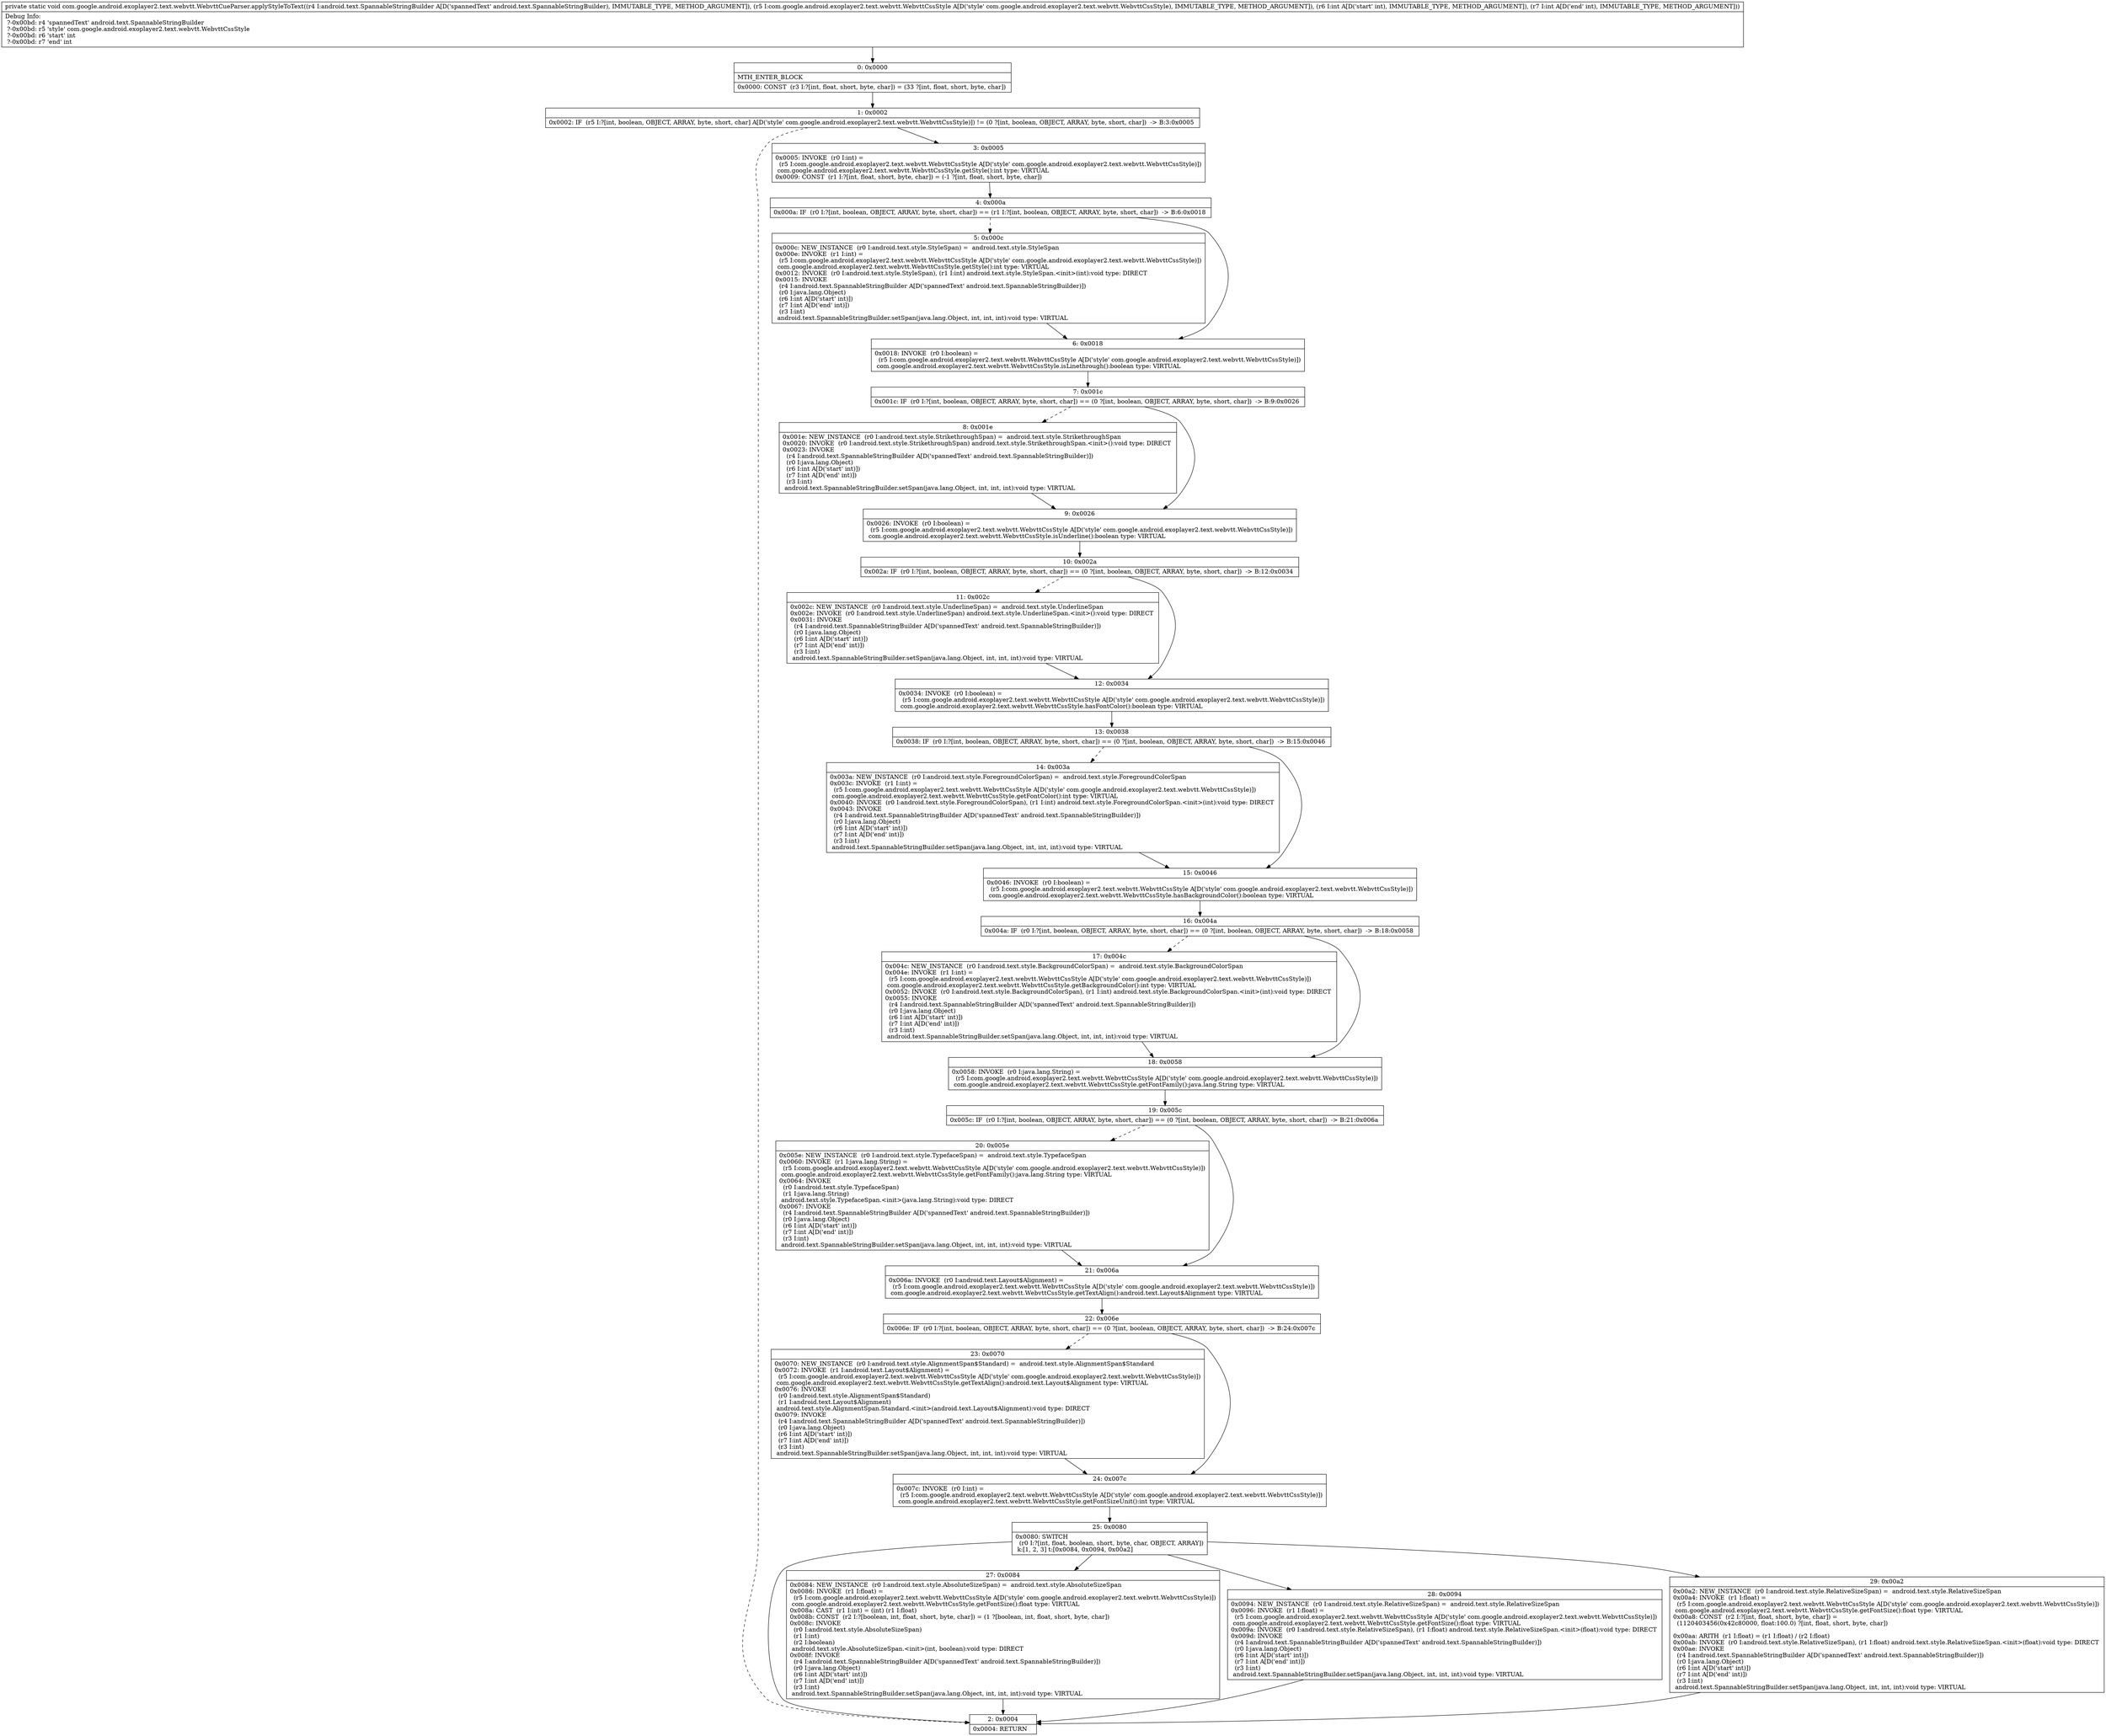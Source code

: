 digraph "CFG forcom.google.android.exoplayer2.text.webvtt.WebvttCueParser.applyStyleToText(Landroid\/text\/SpannableStringBuilder;Lcom\/google\/android\/exoplayer2\/text\/webvtt\/WebvttCssStyle;II)V" {
Node_0 [shape=record,label="{0\:\ 0x0000|MTH_ENTER_BLOCK\l|0x0000: CONST  (r3 I:?[int, float, short, byte, char]) = (33 ?[int, float, short, byte, char]) \l}"];
Node_1 [shape=record,label="{1\:\ 0x0002|0x0002: IF  (r5 I:?[int, boolean, OBJECT, ARRAY, byte, short, char] A[D('style' com.google.android.exoplayer2.text.webvtt.WebvttCssStyle)]) != (0 ?[int, boolean, OBJECT, ARRAY, byte, short, char])  \-\> B:3:0x0005 \l}"];
Node_2 [shape=record,label="{2\:\ 0x0004|0x0004: RETURN   \l}"];
Node_3 [shape=record,label="{3\:\ 0x0005|0x0005: INVOKE  (r0 I:int) = \l  (r5 I:com.google.android.exoplayer2.text.webvtt.WebvttCssStyle A[D('style' com.google.android.exoplayer2.text.webvtt.WebvttCssStyle)])\l com.google.android.exoplayer2.text.webvtt.WebvttCssStyle.getStyle():int type: VIRTUAL \l0x0009: CONST  (r1 I:?[int, float, short, byte, char]) = (\-1 ?[int, float, short, byte, char]) \l}"];
Node_4 [shape=record,label="{4\:\ 0x000a|0x000a: IF  (r0 I:?[int, boolean, OBJECT, ARRAY, byte, short, char]) == (r1 I:?[int, boolean, OBJECT, ARRAY, byte, short, char])  \-\> B:6:0x0018 \l}"];
Node_5 [shape=record,label="{5\:\ 0x000c|0x000c: NEW_INSTANCE  (r0 I:android.text.style.StyleSpan) =  android.text.style.StyleSpan \l0x000e: INVOKE  (r1 I:int) = \l  (r5 I:com.google.android.exoplayer2.text.webvtt.WebvttCssStyle A[D('style' com.google.android.exoplayer2.text.webvtt.WebvttCssStyle)])\l com.google.android.exoplayer2.text.webvtt.WebvttCssStyle.getStyle():int type: VIRTUAL \l0x0012: INVOKE  (r0 I:android.text.style.StyleSpan), (r1 I:int) android.text.style.StyleSpan.\<init\>(int):void type: DIRECT \l0x0015: INVOKE  \l  (r4 I:android.text.SpannableStringBuilder A[D('spannedText' android.text.SpannableStringBuilder)])\l  (r0 I:java.lang.Object)\l  (r6 I:int A[D('start' int)])\l  (r7 I:int A[D('end' int)])\l  (r3 I:int)\l android.text.SpannableStringBuilder.setSpan(java.lang.Object, int, int, int):void type: VIRTUAL \l}"];
Node_6 [shape=record,label="{6\:\ 0x0018|0x0018: INVOKE  (r0 I:boolean) = \l  (r5 I:com.google.android.exoplayer2.text.webvtt.WebvttCssStyle A[D('style' com.google.android.exoplayer2.text.webvtt.WebvttCssStyle)])\l com.google.android.exoplayer2.text.webvtt.WebvttCssStyle.isLinethrough():boolean type: VIRTUAL \l}"];
Node_7 [shape=record,label="{7\:\ 0x001c|0x001c: IF  (r0 I:?[int, boolean, OBJECT, ARRAY, byte, short, char]) == (0 ?[int, boolean, OBJECT, ARRAY, byte, short, char])  \-\> B:9:0x0026 \l}"];
Node_8 [shape=record,label="{8\:\ 0x001e|0x001e: NEW_INSTANCE  (r0 I:android.text.style.StrikethroughSpan) =  android.text.style.StrikethroughSpan \l0x0020: INVOKE  (r0 I:android.text.style.StrikethroughSpan) android.text.style.StrikethroughSpan.\<init\>():void type: DIRECT \l0x0023: INVOKE  \l  (r4 I:android.text.SpannableStringBuilder A[D('spannedText' android.text.SpannableStringBuilder)])\l  (r0 I:java.lang.Object)\l  (r6 I:int A[D('start' int)])\l  (r7 I:int A[D('end' int)])\l  (r3 I:int)\l android.text.SpannableStringBuilder.setSpan(java.lang.Object, int, int, int):void type: VIRTUAL \l}"];
Node_9 [shape=record,label="{9\:\ 0x0026|0x0026: INVOKE  (r0 I:boolean) = \l  (r5 I:com.google.android.exoplayer2.text.webvtt.WebvttCssStyle A[D('style' com.google.android.exoplayer2.text.webvtt.WebvttCssStyle)])\l com.google.android.exoplayer2.text.webvtt.WebvttCssStyle.isUnderline():boolean type: VIRTUAL \l}"];
Node_10 [shape=record,label="{10\:\ 0x002a|0x002a: IF  (r0 I:?[int, boolean, OBJECT, ARRAY, byte, short, char]) == (0 ?[int, boolean, OBJECT, ARRAY, byte, short, char])  \-\> B:12:0x0034 \l}"];
Node_11 [shape=record,label="{11\:\ 0x002c|0x002c: NEW_INSTANCE  (r0 I:android.text.style.UnderlineSpan) =  android.text.style.UnderlineSpan \l0x002e: INVOKE  (r0 I:android.text.style.UnderlineSpan) android.text.style.UnderlineSpan.\<init\>():void type: DIRECT \l0x0031: INVOKE  \l  (r4 I:android.text.SpannableStringBuilder A[D('spannedText' android.text.SpannableStringBuilder)])\l  (r0 I:java.lang.Object)\l  (r6 I:int A[D('start' int)])\l  (r7 I:int A[D('end' int)])\l  (r3 I:int)\l android.text.SpannableStringBuilder.setSpan(java.lang.Object, int, int, int):void type: VIRTUAL \l}"];
Node_12 [shape=record,label="{12\:\ 0x0034|0x0034: INVOKE  (r0 I:boolean) = \l  (r5 I:com.google.android.exoplayer2.text.webvtt.WebvttCssStyle A[D('style' com.google.android.exoplayer2.text.webvtt.WebvttCssStyle)])\l com.google.android.exoplayer2.text.webvtt.WebvttCssStyle.hasFontColor():boolean type: VIRTUAL \l}"];
Node_13 [shape=record,label="{13\:\ 0x0038|0x0038: IF  (r0 I:?[int, boolean, OBJECT, ARRAY, byte, short, char]) == (0 ?[int, boolean, OBJECT, ARRAY, byte, short, char])  \-\> B:15:0x0046 \l}"];
Node_14 [shape=record,label="{14\:\ 0x003a|0x003a: NEW_INSTANCE  (r0 I:android.text.style.ForegroundColorSpan) =  android.text.style.ForegroundColorSpan \l0x003c: INVOKE  (r1 I:int) = \l  (r5 I:com.google.android.exoplayer2.text.webvtt.WebvttCssStyle A[D('style' com.google.android.exoplayer2.text.webvtt.WebvttCssStyle)])\l com.google.android.exoplayer2.text.webvtt.WebvttCssStyle.getFontColor():int type: VIRTUAL \l0x0040: INVOKE  (r0 I:android.text.style.ForegroundColorSpan), (r1 I:int) android.text.style.ForegroundColorSpan.\<init\>(int):void type: DIRECT \l0x0043: INVOKE  \l  (r4 I:android.text.SpannableStringBuilder A[D('spannedText' android.text.SpannableStringBuilder)])\l  (r0 I:java.lang.Object)\l  (r6 I:int A[D('start' int)])\l  (r7 I:int A[D('end' int)])\l  (r3 I:int)\l android.text.SpannableStringBuilder.setSpan(java.lang.Object, int, int, int):void type: VIRTUAL \l}"];
Node_15 [shape=record,label="{15\:\ 0x0046|0x0046: INVOKE  (r0 I:boolean) = \l  (r5 I:com.google.android.exoplayer2.text.webvtt.WebvttCssStyle A[D('style' com.google.android.exoplayer2.text.webvtt.WebvttCssStyle)])\l com.google.android.exoplayer2.text.webvtt.WebvttCssStyle.hasBackgroundColor():boolean type: VIRTUAL \l}"];
Node_16 [shape=record,label="{16\:\ 0x004a|0x004a: IF  (r0 I:?[int, boolean, OBJECT, ARRAY, byte, short, char]) == (0 ?[int, boolean, OBJECT, ARRAY, byte, short, char])  \-\> B:18:0x0058 \l}"];
Node_17 [shape=record,label="{17\:\ 0x004c|0x004c: NEW_INSTANCE  (r0 I:android.text.style.BackgroundColorSpan) =  android.text.style.BackgroundColorSpan \l0x004e: INVOKE  (r1 I:int) = \l  (r5 I:com.google.android.exoplayer2.text.webvtt.WebvttCssStyle A[D('style' com.google.android.exoplayer2.text.webvtt.WebvttCssStyle)])\l com.google.android.exoplayer2.text.webvtt.WebvttCssStyle.getBackgroundColor():int type: VIRTUAL \l0x0052: INVOKE  (r0 I:android.text.style.BackgroundColorSpan), (r1 I:int) android.text.style.BackgroundColorSpan.\<init\>(int):void type: DIRECT \l0x0055: INVOKE  \l  (r4 I:android.text.SpannableStringBuilder A[D('spannedText' android.text.SpannableStringBuilder)])\l  (r0 I:java.lang.Object)\l  (r6 I:int A[D('start' int)])\l  (r7 I:int A[D('end' int)])\l  (r3 I:int)\l android.text.SpannableStringBuilder.setSpan(java.lang.Object, int, int, int):void type: VIRTUAL \l}"];
Node_18 [shape=record,label="{18\:\ 0x0058|0x0058: INVOKE  (r0 I:java.lang.String) = \l  (r5 I:com.google.android.exoplayer2.text.webvtt.WebvttCssStyle A[D('style' com.google.android.exoplayer2.text.webvtt.WebvttCssStyle)])\l com.google.android.exoplayer2.text.webvtt.WebvttCssStyle.getFontFamily():java.lang.String type: VIRTUAL \l}"];
Node_19 [shape=record,label="{19\:\ 0x005c|0x005c: IF  (r0 I:?[int, boolean, OBJECT, ARRAY, byte, short, char]) == (0 ?[int, boolean, OBJECT, ARRAY, byte, short, char])  \-\> B:21:0x006a \l}"];
Node_20 [shape=record,label="{20\:\ 0x005e|0x005e: NEW_INSTANCE  (r0 I:android.text.style.TypefaceSpan) =  android.text.style.TypefaceSpan \l0x0060: INVOKE  (r1 I:java.lang.String) = \l  (r5 I:com.google.android.exoplayer2.text.webvtt.WebvttCssStyle A[D('style' com.google.android.exoplayer2.text.webvtt.WebvttCssStyle)])\l com.google.android.exoplayer2.text.webvtt.WebvttCssStyle.getFontFamily():java.lang.String type: VIRTUAL \l0x0064: INVOKE  \l  (r0 I:android.text.style.TypefaceSpan)\l  (r1 I:java.lang.String)\l android.text.style.TypefaceSpan.\<init\>(java.lang.String):void type: DIRECT \l0x0067: INVOKE  \l  (r4 I:android.text.SpannableStringBuilder A[D('spannedText' android.text.SpannableStringBuilder)])\l  (r0 I:java.lang.Object)\l  (r6 I:int A[D('start' int)])\l  (r7 I:int A[D('end' int)])\l  (r3 I:int)\l android.text.SpannableStringBuilder.setSpan(java.lang.Object, int, int, int):void type: VIRTUAL \l}"];
Node_21 [shape=record,label="{21\:\ 0x006a|0x006a: INVOKE  (r0 I:android.text.Layout$Alignment) = \l  (r5 I:com.google.android.exoplayer2.text.webvtt.WebvttCssStyle A[D('style' com.google.android.exoplayer2.text.webvtt.WebvttCssStyle)])\l com.google.android.exoplayer2.text.webvtt.WebvttCssStyle.getTextAlign():android.text.Layout$Alignment type: VIRTUAL \l}"];
Node_22 [shape=record,label="{22\:\ 0x006e|0x006e: IF  (r0 I:?[int, boolean, OBJECT, ARRAY, byte, short, char]) == (0 ?[int, boolean, OBJECT, ARRAY, byte, short, char])  \-\> B:24:0x007c \l}"];
Node_23 [shape=record,label="{23\:\ 0x0070|0x0070: NEW_INSTANCE  (r0 I:android.text.style.AlignmentSpan$Standard) =  android.text.style.AlignmentSpan$Standard \l0x0072: INVOKE  (r1 I:android.text.Layout$Alignment) = \l  (r5 I:com.google.android.exoplayer2.text.webvtt.WebvttCssStyle A[D('style' com.google.android.exoplayer2.text.webvtt.WebvttCssStyle)])\l com.google.android.exoplayer2.text.webvtt.WebvttCssStyle.getTextAlign():android.text.Layout$Alignment type: VIRTUAL \l0x0076: INVOKE  \l  (r0 I:android.text.style.AlignmentSpan$Standard)\l  (r1 I:android.text.Layout$Alignment)\l android.text.style.AlignmentSpan.Standard.\<init\>(android.text.Layout$Alignment):void type: DIRECT \l0x0079: INVOKE  \l  (r4 I:android.text.SpannableStringBuilder A[D('spannedText' android.text.SpannableStringBuilder)])\l  (r0 I:java.lang.Object)\l  (r6 I:int A[D('start' int)])\l  (r7 I:int A[D('end' int)])\l  (r3 I:int)\l android.text.SpannableStringBuilder.setSpan(java.lang.Object, int, int, int):void type: VIRTUAL \l}"];
Node_24 [shape=record,label="{24\:\ 0x007c|0x007c: INVOKE  (r0 I:int) = \l  (r5 I:com.google.android.exoplayer2.text.webvtt.WebvttCssStyle A[D('style' com.google.android.exoplayer2.text.webvtt.WebvttCssStyle)])\l com.google.android.exoplayer2.text.webvtt.WebvttCssStyle.getFontSizeUnit():int type: VIRTUAL \l}"];
Node_25 [shape=record,label="{25\:\ 0x0080|0x0080: SWITCH  \l  (r0 I:?[int, float, boolean, short, byte, char, OBJECT, ARRAY])\l k:[1, 2, 3] t:[0x0084, 0x0094, 0x00a2] \l}"];
Node_27 [shape=record,label="{27\:\ 0x0084|0x0084: NEW_INSTANCE  (r0 I:android.text.style.AbsoluteSizeSpan) =  android.text.style.AbsoluteSizeSpan \l0x0086: INVOKE  (r1 I:float) = \l  (r5 I:com.google.android.exoplayer2.text.webvtt.WebvttCssStyle A[D('style' com.google.android.exoplayer2.text.webvtt.WebvttCssStyle)])\l com.google.android.exoplayer2.text.webvtt.WebvttCssStyle.getFontSize():float type: VIRTUAL \l0x008a: CAST  (r1 I:int) = (int) (r1 I:float) \l0x008b: CONST  (r2 I:?[boolean, int, float, short, byte, char]) = (1 ?[boolean, int, float, short, byte, char]) \l0x008c: INVOKE  \l  (r0 I:android.text.style.AbsoluteSizeSpan)\l  (r1 I:int)\l  (r2 I:boolean)\l android.text.style.AbsoluteSizeSpan.\<init\>(int, boolean):void type: DIRECT \l0x008f: INVOKE  \l  (r4 I:android.text.SpannableStringBuilder A[D('spannedText' android.text.SpannableStringBuilder)])\l  (r0 I:java.lang.Object)\l  (r6 I:int A[D('start' int)])\l  (r7 I:int A[D('end' int)])\l  (r3 I:int)\l android.text.SpannableStringBuilder.setSpan(java.lang.Object, int, int, int):void type: VIRTUAL \l}"];
Node_28 [shape=record,label="{28\:\ 0x0094|0x0094: NEW_INSTANCE  (r0 I:android.text.style.RelativeSizeSpan) =  android.text.style.RelativeSizeSpan \l0x0096: INVOKE  (r1 I:float) = \l  (r5 I:com.google.android.exoplayer2.text.webvtt.WebvttCssStyle A[D('style' com.google.android.exoplayer2.text.webvtt.WebvttCssStyle)])\l com.google.android.exoplayer2.text.webvtt.WebvttCssStyle.getFontSize():float type: VIRTUAL \l0x009a: INVOKE  (r0 I:android.text.style.RelativeSizeSpan), (r1 I:float) android.text.style.RelativeSizeSpan.\<init\>(float):void type: DIRECT \l0x009d: INVOKE  \l  (r4 I:android.text.SpannableStringBuilder A[D('spannedText' android.text.SpannableStringBuilder)])\l  (r0 I:java.lang.Object)\l  (r6 I:int A[D('start' int)])\l  (r7 I:int A[D('end' int)])\l  (r3 I:int)\l android.text.SpannableStringBuilder.setSpan(java.lang.Object, int, int, int):void type: VIRTUAL \l}"];
Node_29 [shape=record,label="{29\:\ 0x00a2|0x00a2: NEW_INSTANCE  (r0 I:android.text.style.RelativeSizeSpan) =  android.text.style.RelativeSizeSpan \l0x00a4: INVOKE  (r1 I:float) = \l  (r5 I:com.google.android.exoplayer2.text.webvtt.WebvttCssStyle A[D('style' com.google.android.exoplayer2.text.webvtt.WebvttCssStyle)])\l com.google.android.exoplayer2.text.webvtt.WebvttCssStyle.getFontSize():float type: VIRTUAL \l0x00a8: CONST  (r2 I:?[int, float, short, byte, char]) = \l  (1120403456(0x42c80000, float:100.0) ?[int, float, short, byte, char])\l \l0x00aa: ARITH  (r1 I:float) = (r1 I:float) \/ (r2 I:float) \l0x00ab: INVOKE  (r0 I:android.text.style.RelativeSizeSpan), (r1 I:float) android.text.style.RelativeSizeSpan.\<init\>(float):void type: DIRECT \l0x00ae: INVOKE  \l  (r4 I:android.text.SpannableStringBuilder A[D('spannedText' android.text.SpannableStringBuilder)])\l  (r0 I:java.lang.Object)\l  (r6 I:int A[D('start' int)])\l  (r7 I:int A[D('end' int)])\l  (r3 I:int)\l android.text.SpannableStringBuilder.setSpan(java.lang.Object, int, int, int):void type: VIRTUAL \l}"];
MethodNode[shape=record,label="{private static void com.google.android.exoplayer2.text.webvtt.WebvttCueParser.applyStyleToText((r4 I:android.text.SpannableStringBuilder A[D('spannedText' android.text.SpannableStringBuilder), IMMUTABLE_TYPE, METHOD_ARGUMENT]), (r5 I:com.google.android.exoplayer2.text.webvtt.WebvttCssStyle A[D('style' com.google.android.exoplayer2.text.webvtt.WebvttCssStyle), IMMUTABLE_TYPE, METHOD_ARGUMENT]), (r6 I:int A[D('start' int), IMMUTABLE_TYPE, METHOD_ARGUMENT]), (r7 I:int A[D('end' int), IMMUTABLE_TYPE, METHOD_ARGUMENT]))  | Debug Info:\l  ?\-0x00bd: r4 'spannedText' android.text.SpannableStringBuilder\l  ?\-0x00bd: r5 'style' com.google.android.exoplayer2.text.webvtt.WebvttCssStyle\l  ?\-0x00bd: r6 'start' int\l  ?\-0x00bd: r7 'end' int\l}"];
MethodNode -> Node_0;
Node_0 -> Node_1;
Node_1 -> Node_2[style=dashed];
Node_1 -> Node_3;
Node_3 -> Node_4;
Node_4 -> Node_5[style=dashed];
Node_4 -> Node_6;
Node_5 -> Node_6;
Node_6 -> Node_7;
Node_7 -> Node_8[style=dashed];
Node_7 -> Node_9;
Node_8 -> Node_9;
Node_9 -> Node_10;
Node_10 -> Node_11[style=dashed];
Node_10 -> Node_12;
Node_11 -> Node_12;
Node_12 -> Node_13;
Node_13 -> Node_14[style=dashed];
Node_13 -> Node_15;
Node_14 -> Node_15;
Node_15 -> Node_16;
Node_16 -> Node_17[style=dashed];
Node_16 -> Node_18;
Node_17 -> Node_18;
Node_18 -> Node_19;
Node_19 -> Node_20[style=dashed];
Node_19 -> Node_21;
Node_20 -> Node_21;
Node_21 -> Node_22;
Node_22 -> Node_23[style=dashed];
Node_22 -> Node_24;
Node_23 -> Node_24;
Node_24 -> Node_25;
Node_25 -> Node_27;
Node_25 -> Node_28;
Node_25 -> Node_29;
Node_25 -> Node_2;
Node_27 -> Node_2;
Node_28 -> Node_2;
Node_29 -> Node_2;
}

